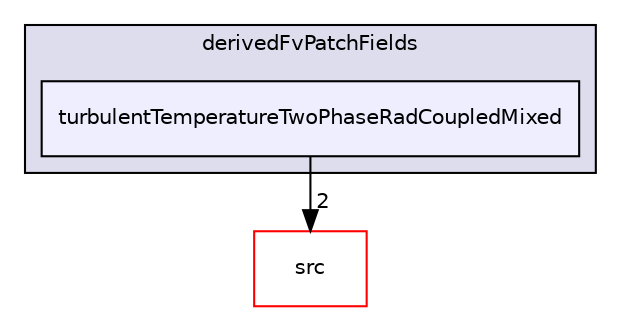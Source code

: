 digraph "applications/solvers/heatTransfer/chtMultiRegionFoam/chtMultiRegionTwoPhaseEulerFoam/derivedFvPatchFields/turbulentTemperatureTwoPhaseRadCoupledMixed" {
  bgcolor=transparent;
  compound=true
  node [ fontsize="10", fontname="Helvetica"];
  edge [ labelfontsize="10", labelfontname="Helvetica"];
  subgraph clusterdir_acc5c27add0900c5d408e8e56d50ce89 {
    graph [ bgcolor="#ddddee", pencolor="black", label="derivedFvPatchFields" fontname="Helvetica", fontsize="10", URL="dir_acc5c27add0900c5d408e8e56d50ce89.html"]
  dir_7e5ba8eabd4ee3ca69e84bda066b3569 [shape=box, label="turbulentTemperatureTwoPhaseRadCoupledMixed", style="filled", fillcolor="#eeeeff", pencolor="black", URL="dir_7e5ba8eabd4ee3ca69e84bda066b3569.html"];
  }
  dir_68267d1309a1af8e8297ef4c3efbcdba [shape=box label="src" color="red" URL="dir_68267d1309a1af8e8297ef4c3efbcdba.html"];
  dir_7e5ba8eabd4ee3ca69e84bda066b3569->dir_68267d1309a1af8e8297ef4c3efbcdba [headlabel="2", labeldistance=1.5 headhref="dir_000151_000499.html"];
}
